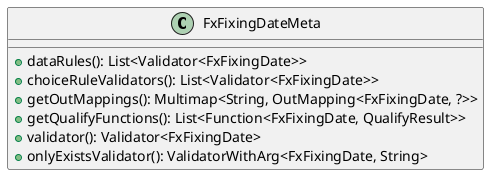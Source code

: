 @startuml

    class FxFixingDateMeta [[FxFixingDateMeta.html]] {
        +dataRules(): List<Validator<FxFixingDate>>
        +choiceRuleValidators(): List<Validator<FxFixingDate>>
        +getOutMappings(): Multimap<String, OutMapping<FxFixingDate, ?>>
        +getQualifyFunctions(): List<Function<FxFixingDate, QualifyResult>>
        +validator(): Validator<FxFixingDate>
        +onlyExistsValidator(): ValidatorWithArg<FxFixingDate, String>
    }

@enduml
